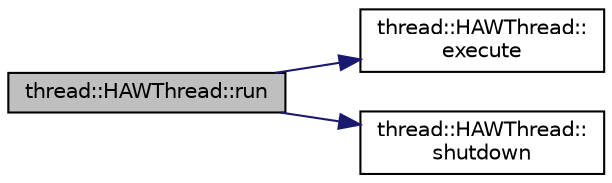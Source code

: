 digraph "thread::HAWThread::run"
{
  edge [fontname="Helvetica",fontsize="10",labelfontname="Helvetica",labelfontsize="10"];
  node [fontname="Helvetica",fontsize="10",shape=record];
  rankdir="LR";
  Node1 [label="thread::HAWThread::run",height=0.2,width=0.4,color="black", fillcolor="grey75", style="filled" fontcolor="black"];
  Node1 -> Node2 [color="midnightblue",fontsize="10",style="solid",fontname="Helvetica"];
  Node2 [label="thread::HAWThread::\lexecute",height=0.2,width=0.4,color="black", fillcolor="white", style="filled",URL="$classthread_1_1_h_a_w_thread.html#ae565cb73c096b246664bd2474b9c8907"];
  Node1 -> Node3 [color="midnightblue",fontsize="10",style="solid",fontname="Helvetica"];
  Node3 [label="thread::HAWThread::\lshutdown",height=0.2,width=0.4,color="black", fillcolor="white", style="filled",URL="$classthread_1_1_h_a_w_thread.html#a843ee9493a41cec7e932fdec67a3b244"];
}
